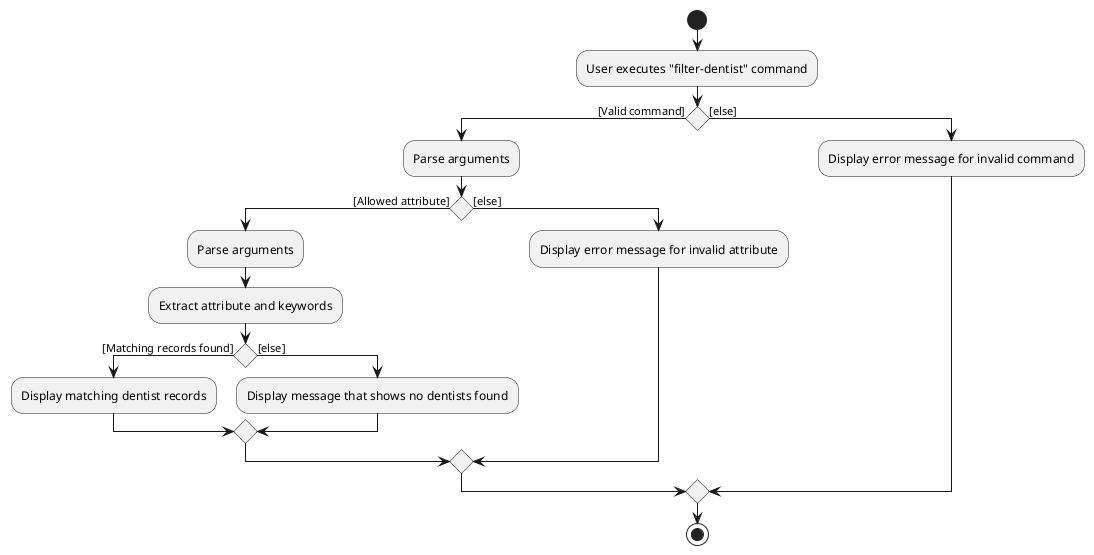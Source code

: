 @startuml
start

:User executes "filter-dentist" command;

if () then ([Valid command])
    :Parse arguments;

    if () then ([Allowed attribute])
        :Parse arguments;
        :Extract attribute and keywords;

        if () then ([Matching records found])
            :Display matching dentist records;

            else ([else])
                :Display message that shows no dentists found;
            endif

    else ([else])
        :Display error message for invalid attribute;
    endif

else ([else])
     :Display error message for invalid command;
endif

stop
@enduml

